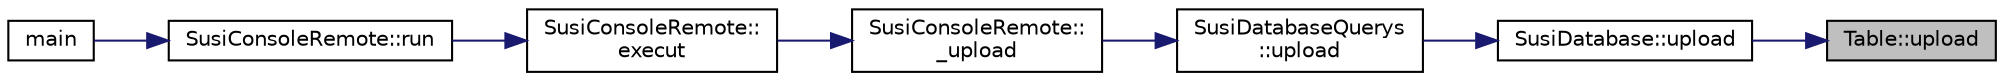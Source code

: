 digraph "Table::upload"
{
 // LATEX_PDF_SIZE
  edge [fontname="Helvetica",fontsize="10",labelfontname="Helvetica",labelfontsize="10"];
  node [fontname="Helvetica",fontsize="10",shape=record];
  rankdir="RL";
  Node1 [label="Table::upload",height=0.2,width=0.4,color="black", fillcolor="grey75", style="filled", fontcolor="black",tooltip="Десериализира таблица по подаден път на папка"];
  Node1 -> Node2 [dir="back",color="midnightblue",fontsize="10",style="solid",fontname="Helvetica"];
  Node2 [label="SusiDatabase::upload",height=0.2,width=0.4,color="black", fillcolor="white", style="filled",URL="$struct_susi_database.html#ae948dcb9b1c1b2fc861e5585be2adb69",tooltip=" "];
  Node2 -> Node3 [dir="back",color="midnightblue",fontsize="10",style="solid",fontname="Helvetica"];
  Node3 [label="SusiDatabaseQuerys\l::upload",height=0.2,width=0.4,color="black", fillcolor="white", style="filled",URL="$class_susi_database_querys.html#a132d31c1bedae768503f3ec7ee59ea96",tooltip=" "];
  Node3 -> Node4 [dir="back",color="midnightblue",fontsize="10",style="solid",fontname="Helvetica"];
  Node4 [label="SusiConsoleRemote::\l_upload",height=0.2,width=0.4,color="black", fillcolor="white", style="filled",URL="$class_susi_console_remote.html#ae98ddadb7b26d5f9db03cfa044957435",tooltip=" "];
  Node4 -> Node5 [dir="back",color="midnightblue",fontsize="10",style="solid",fontname="Helvetica"];
  Node5 [label="SusiConsoleRemote::\lexecut",height=0.2,width=0.4,color="black", fillcolor="white", style="filled",URL="$class_susi_console_remote.html#afd508aec4dd613da7127f93ee4ef2171",tooltip="Изпълнява команда по подаден стринг."];
  Node5 -> Node6 [dir="back",color="midnightblue",fontsize="10",style="solid",fontname="Helvetica"];
  Node6 [label="SusiConsoleRemote::run",height=0.2,width=0.4,color="black", fillcolor="white", style="filled",URL="$class_susi_console_remote.html#a9450e23e6d289165c69090f3bc209dd9",tooltip="Стартира приложението."];
  Node6 -> Node7 [dir="back",color="midnightblue",fontsize="10",style="solid",fontname="Helvetica"];
  Node7 [label="main",height=0.2,width=0.4,color="black", fillcolor="white", style="filled",URL="$main_8cpp.html#ae66f6b31b5ad750f1fe042a706a4e3d4",tooltip=" "];
}
